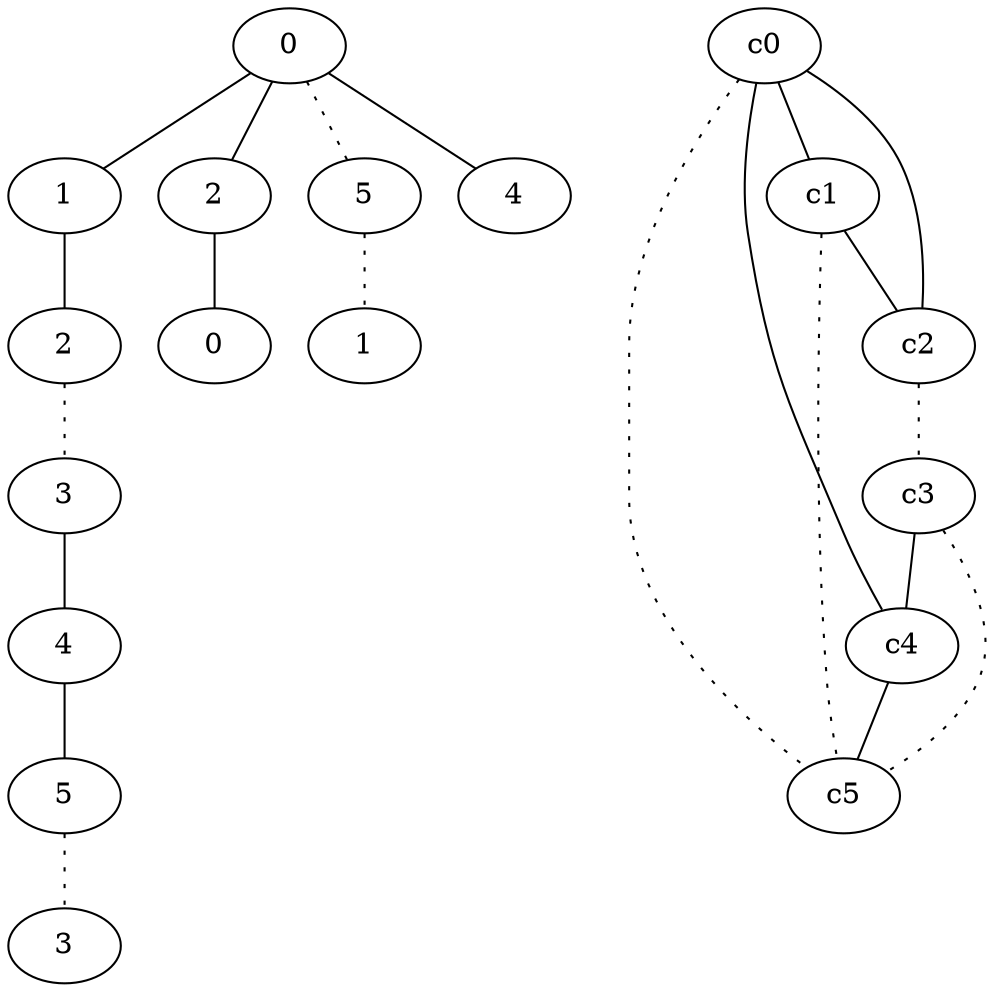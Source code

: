 graph {
a0[label=0];
a1[label=1];
a2[label=2];
a3[label=3];
a4[label=4];
a5[label=5];
a6[label=3];
a7[label=2];
a8[label=0];
a9[label=5];
a10[label=1];
a11[label=4];
a0 -- a1;
a0 -- a7;
a0 -- a9 [style=dotted];
a0 -- a11;
a1 -- a2;
a2 -- a3 [style=dotted];
a3 -- a4;
a4 -- a5;
a5 -- a6 [style=dotted];
a7 -- a8;
a9 -- a10 [style=dotted];
c0 -- c1;
c0 -- c2;
c0 -- c4;
c0 -- c5 [style=dotted];
c1 -- c2;
c1 -- c5 [style=dotted];
c2 -- c3 [style=dotted];
c3 -- c4;
c3 -- c5 [style=dotted];
c4 -- c5;
}
